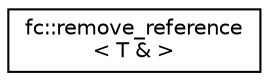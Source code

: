 digraph "Graphical Class Hierarchy"
{
  edge [fontname="Helvetica",fontsize="10",labelfontname="Helvetica",labelfontsize="10"];
  node [fontname="Helvetica",fontsize="10",shape=record];
  rankdir="LR";
  Node0 [label="fc::remove_reference\l\< T & \>",height=0.2,width=0.4,color="black", fillcolor="white", style="filled",URL="$structfc_1_1remove__reference_3_01_t_01_6_01_4.html"];
}
